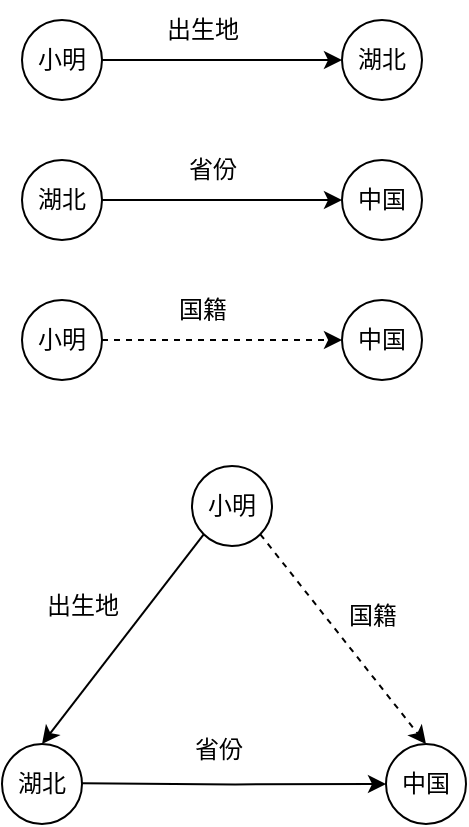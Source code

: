 <mxfile version="24.8.2">
  <diagram name="第 1 页" id="BgHgfFOR0TcAN0gtvEgy">
    <mxGraphModel dx="983" dy="515" grid="0" gridSize="10" guides="1" tooltips="1" connect="1" arrows="1" fold="1" page="1" pageScale="1" pageWidth="827" pageHeight="1169" math="0" shadow="0">
      <root>
        <mxCell id="0" />
        <mxCell id="1" parent="0" />
        <mxCell id="sZCmiMikkW0IH5D_Caig-3" style="edgeStyle=orthogonalEdgeStyle;rounded=0;orthogonalLoop=1;jettySize=auto;html=1;" parent="1" source="sZCmiMikkW0IH5D_Caig-1" target="sZCmiMikkW0IH5D_Caig-2" edge="1">
          <mxGeometry relative="1" as="geometry" />
        </mxCell>
        <mxCell id="sZCmiMikkW0IH5D_Caig-1" value="小明" style="ellipse;whiteSpace=wrap;html=1;" parent="1" vertex="1">
          <mxGeometry x="340" y="370" width="40" height="40" as="geometry" />
        </mxCell>
        <mxCell id="sZCmiMikkW0IH5D_Caig-2" value="湖北" style="ellipse;whiteSpace=wrap;html=1;" parent="1" vertex="1">
          <mxGeometry x="500" y="370" width="40" height="40" as="geometry" />
        </mxCell>
        <mxCell id="sZCmiMikkW0IH5D_Caig-4" value="出生地" style="text;html=1;align=center;verticalAlign=middle;resizable=0;points=[];autosize=1;strokeColor=none;fillColor=none;" parent="1" vertex="1">
          <mxGeometry x="400" y="360" width="60" height="30" as="geometry" />
        </mxCell>
        <mxCell id="sZCmiMikkW0IH5D_Caig-6" style="edgeStyle=orthogonalEdgeStyle;rounded=0;orthogonalLoop=1;jettySize=auto;html=1;" parent="1" source="sZCmiMikkW0IH5D_Caig-5" edge="1">
          <mxGeometry relative="1" as="geometry">
            <mxPoint x="500" y="460" as="targetPoint" />
          </mxGeometry>
        </mxCell>
        <mxCell id="sZCmiMikkW0IH5D_Caig-5" value="湖北" style="ellipse;whiteSpace=wrap;html=1;" parent="1" vertex="1">
          <mxGeometry x="340" y="440" width="40" height="40" as="geometry" />
        </mxCell>
        <mxCell id="sZCmiMikkW0IH5D_Caig-7" value="中国" style="ellipse;whiteSpace=wrap;html=1;" parent="1" vertex="1">
          <mxGeometry x="500" y="440" width="40" height="40" as="geometry" />
        </mxCell>
        <mxCell id="sZCmiMikkW0IH5D_Caig-8" value="省份" style="text;html=1;align=center;verticalAlign=middle;resizable=0;points=[];autosize=1;strokeColor=none;fillColor=none;" parent="1" vertex="1">
          <mxGeometry x="410" y="430" width="50" height="30" as="geometry" />
        </mxCell>
        <mxCell id="sZCmiMikkW0IH5D_Caig-9" style="edgeStyle=orthogonalEdgeStyle;rounded=0;orthogonalLoop=1;jettySize=auto;html=1;dashed=1;" parent="1" source="sZCmiMikkW0IH5D_Caig-10" target="sZCmiMikkW0IH5D_Caig-11" edge="1">
          <mxGeometry relative="1" as="geometry" />
        </mxCell>
        <mxCell id="sZCmiMikkW0IH5D_Caig-10" value="小明" style="ellipse;whiteSpace=wrap;html=1;" parent="1" vertex="1">
          <mxGeometry x="340" y="510" width="40" height="40" as="geometry" />
        </mxCell>
        <mxCell id="sZCmiMikkW0IH5D_Caig-11" value="中国" style="ellipse;whiteSpace=wrap;html=1;" parent="1" vertex="1">
          <mxGeometry x="500" y="510" width="40" height="40" as="geometry" />
        </mxCell>
        <mxCell id="sZCmiMikkW0IH5D_Caig-12" value="国籍" style="text;html=1;align=center;verticalAlign=middle;resizable=0;points=[];autosize=1;strokeColor=none;fillColor=none;" parent="1" vertex="1">
          <mxGeometry x="405" y="500" width="50" height="30" as="geometry" />
        </mxCell>
        <mxCell id="cI9n2gi7oM81P7Uz-1Lc-1" value="小明" style="ellipse;whiteSpace=wrap;html=1;" vertex="1" parent="1">
          <mxGeometry x="425" y="593" width="40" height="40" as="geometry" />
        </mxCell>
        <mxCell id="cI9n2gi7oM81P7Uz-1Lc-3" value="中国" style="ellipse;whiteSpace=wrap;html=1;" vertex="1" parent="1">
          <mxGeometry x="522" y="732" width="40" height="40" as="geometry" />
        </mxCell>
        <mxCell id="cI9n2gi7oM81P7Uz-1Lc-4" value="湖北" style="ellipse;whiteSpace=wrap;html=1;" vertex="1" parent="1">
          <mxGeometry x="330" y="732" width="40" height="40" as="geometry" />
        </mxCell>
        <mxCell id="cI9n2gi7oM81P7Uz-1Lc-7" style="rounded=0;orthogonalLoop=1;jettySize=auto;html=1;entryX=0.5;entryY=0;entryDx=0;entryDy=0;exitX=0;exitY=1;exitDx=0;exitDy=0;" edge="1" parent="1" source="cI9n2gi7oM81P7Uz-1Lc-1" target="cI9n2gi7oM81P7Uz-1Lc-4">
          <mxGeometry relative="1" as="geometry">
            <mxPoint x="380" y="648" as="sourcePoint" />
            <mxPoint x="500" y="648" as="targetPoint" />
          </mxGeometry>
        </mxCell>
        <mxCell id="cI9n2gi7oM81P7Uz-1Lc-8" style="edgeStyle=orthogonalEdgeStyle;rounded=0;orthogonalLoop=1;jettySize=auto;html=1;entryX=0;entryY=0.5;entryDx=0;entryDy=0;" edge="1" parent="1" target="cI9n2gi7oM81P7Uz-1Lc-3">
          <mxGeometry relative="1" as="geometry">
            <mxPoint x="490" y="751.66" as="targetPoint" />
            <mxPoint x="370" y="751.66" as="sourcePoint" />
          </mxGeometry>
        </mxCell>
        <mxCell id="cI9n2gi7oM81P7Uz-1Lc-9" style="rounded=0;orthogonalLoop=1;jettySize=auto;html=1;entryX=0.5;entryY=0;entryDx=0;entryDy=0;exitX=1;exitY=1;exitDx=0;exitDy=0;dashed=1;" edge="1" parent="1" source="cI9n2gi7oM81P7Uz-1Lc-1" target="cI9n2gi7oM81P7Uz-1Lc-3">
          <mxGeometry relative="1" as="geometry">
            <mxPoint x="572" y="627" as="sourcePoint" />
            <mxPoint x="491" y="732" as="targetPoint" />
          </mxGeometry>
        </mxCell>
        <mxCell id="cI9n2gi7oM81P7Uz-1Lc-10" value="出生地" style="text;html=1;align=center;verticalAlign=middle;resizable=0;points=[];autosize=1;strokeColor=none;fillColor=none;" vertex="1" parent="1">
          <mxGeometry x="340" y="648" width="60" height="30" as="geometry" />
        </mxCell>
        <mxCell id="cI9n2gi7oM81P7Uz-1Lc-11" value="省份" style="text;html=1;align=center;verticalAlign=middle;resizable=0;points=[];autosize=1;strokeColor=none;fillColor=none;" vertex="1" parent="1">
          <mxGeometry x="413" y="720" width="50" height="30" as="geometry" />
        </mxCell>
        <mxCell id="cI9n2gi7oM81P7Uz-1Lc-12" value="国籍" style="text;html=1;align=center;verticalAlign=middle;resizable=0;points=[];autosize=1;strokeColor=none;fillColor=none;" vertex="1" parent="1">
          <mxGeometry x="490" y="653" width="50" height="30" as="geometry" />
        </mxCell>
      </root>
    </mxGraphModel>
  </diagram>
</mxfile>
